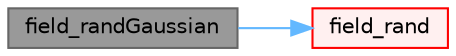 digraph "field_randGaussian"
{
 // LATEX_PDF_SIZE
  bgcolor="transparent";
  edge [fontname=Helvetica,fontsize=10,labelfontname=Helvetica,labelfontsize=10];
  node [fontname=Helvetica,fontsize=10,shape=box,height=0.2,width=0.4];
  rankdir="LR";
  Node1 [id="Node000001",label="field_randGaussian",height=0.2,width=0.4,color="gray40", fillcolor="grey60", style="filled", fontcolor="black",tooltip=" "];
  Node1 -> Node2 [id="edge1_Node000001_Node000002",color="steelblue1",style="solid",tooltip=" "];
  Node2 [id="Node000002",label="field_rand",height=0.2,width=0.4,color="red", fillcolor="#FFF0F0", style="filled",URL="$classFoam_1_1expressions_1_1fieldExpr_1_1parseDriver.html#a9a7902aaef862dbd3d81ef84215e1887",tooltip=" "];
}
